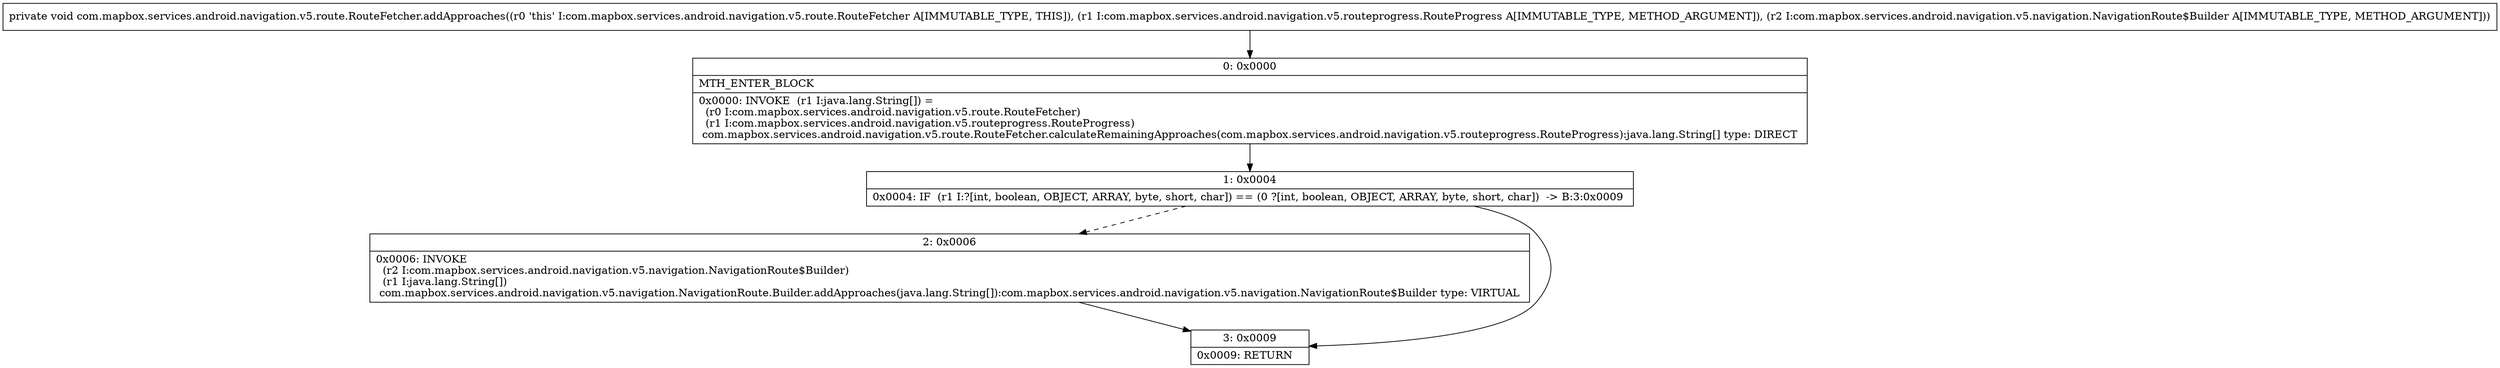 digraph "CFG forcom.mapbox.services.android.navigation.v5.route.RouteFetcher.addApproaches(Lcom\/mapbox\/services\/android\/navigation\/v5\/routeprogress\/RouteProgress;Lcom\/mapbox\/services\/android\/navigation\/v5\/navigation\/NavigationRoute$Builder;)V" {
Node_0 [shape=record,label="{0\:\ 0x0000|MTH_ENTER_BLOCK\l|0x0000: INVOKE  (r1 I:java.lang.String[]) = \l  (r0 I:com.mapbox.services.android.navigation.v5.route.RouteFetcher)\l  (r1 I:com.mapbox.services.android.navigation.v5.routeprogress.RouteProgress)\l com.mapbox.services.android.navigation.v5.route.RouteFetcher.calculateRemainingApproaches(com.mapbox.services.android.navigation.v5.routeprogress.RouteProgress):java.lang.String[] type: DIRECT \l}"];
Node_1 [shape=record,label="{1\:\ 0x0004|0x0004: IF  (r1 I:?[int, boolean, OBJECT, ARRAY, byte, short, char]) == (0 ?[int, boolean, OBJECT, ARRAY, byte, short, char])  \-\> B:3:0x0009 \l}"];
Node_2 [shape=record,label="{2\:\ 0x0006|0x0006: INVOKE  \l  (r2 I:com.mapbox.services.android.navigation.v5.navigation.NavigationRoute$Builder)\l  (r1 I:java.lang.String[])\l com.mapbox.services.android.navigation.v5.navigation.NavigationRoute.Builder.addApproaches(java.lang.String[]):com.mapbox.services.android.navigation.v5.navigation.NavigationRoute$Builder type: VIRTUAL \l}"];
Node_3 [shape=record,label="{3\:\ 0x0009|0x0009: RETURN   \l}"];
MethodNode[shape=record,label="{private void com.mapbox.services.android.navigation.v5.route.RouteFetcher.addApproaches((r0 'this' I:com.mapbox.services.android.navigation.v5.route.RouteFetcher A[IMMUTABLE_TYPE, THIS]), (r1 I:com.mapbox.services.android.navigation.v5.routeprogress.RouteProgress A[IMMUTABLE_TYPE, METHOD_ARGUMENT]), (r2 I:com.mapbox.services.android.navigation.v5.navigation.NavigationRoute$Builder A[IMMUTABLE_TYPE, METHOD_ARGUMENT])) }"];
MethodNode -> Node_0;
Node_0 -> Node_1;
Node_1 -> Node_2[style=dashed];
Node_1 -> Node_3;
Node_2 -> Node_3;
}

